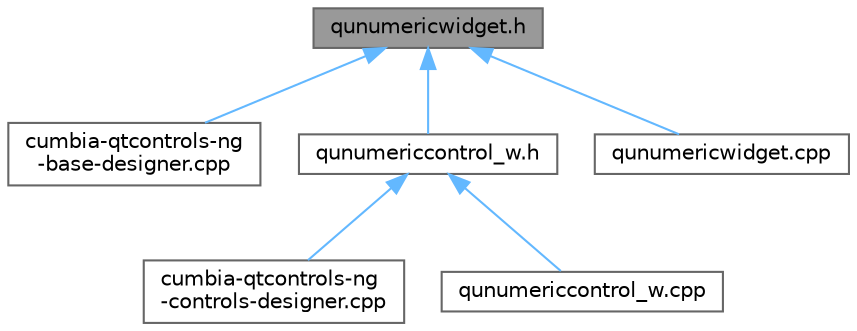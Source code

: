 digraph "qunumericwidget.h"
{
 // LATEX_PDF_SIZE
  bgcolor="transparent";
  edge [fontname=Helvetica,fontsize=10,labelfontname=Helvetica,labelfontsize=10];
  node [fontname=Helvetica,fontsize=10,shape=box,height=0.2,width=0.4];
  Node1 [label="qunumericwidget.h",height=0.2,width=0.4,color="gray40", fillcolor="grey60", style="filled", fontcolor="black",tooltip=" "];
  Node1 -> Node2 [dir="back",color="steelblue1",style="solid"];
  Node2 [label="cumbia-qtcontrols-ng\l-base-designer.cpp",height=0.2,width=0.4,color="grey40", fillcolor="white", style="filled",URL="$cumbia-qtcontrols-ng-base-designer_8cpp.html",tooltip=" "];
  Node1 -> Node3 [dir="back",color="steelblue1",style="solid"];
  Node3 [label="qunumericcontrol_w.h",height=0.2,width=0.4,color="grey40", fillcolor="white", style="filled",URL="$qunumericcontrol__w_8h.html",tooltip=" "];
  Node3 -> Node4 [dir="back",color="steelblue1",style="solid"];
  Node4 [label="cumbia-qtcontrols-ng\l-controls-designer.cpp",height=0.2,width=0.4,color="grey40", fillcolor="white", style="filled",URL="$cumbia-qtcontrols-ng-controls-designer_8cpp.html",tooltip=" "];
  Node3 -> Node5 [dir="back",color="steelblue1",style="solid"];
  Node5 [label="qunumericcontrol_w.cpp",height=0.2,width=0.4,color="grey40", fillcolor="white", style="filled",URL="$qunumericcontrol__w_8cpp.html",tooltip=" "];
  Node1 -> Node6 [dir="back",color="steelblue1",style="solid"];
  Node6 [label="qunumericwidget.cpp",height=0.2,width=0.4,color="grey40", fillcolor="white", style="filled",URL="$qunumericwidget_8cpp.html",tooltip=" "];
}
